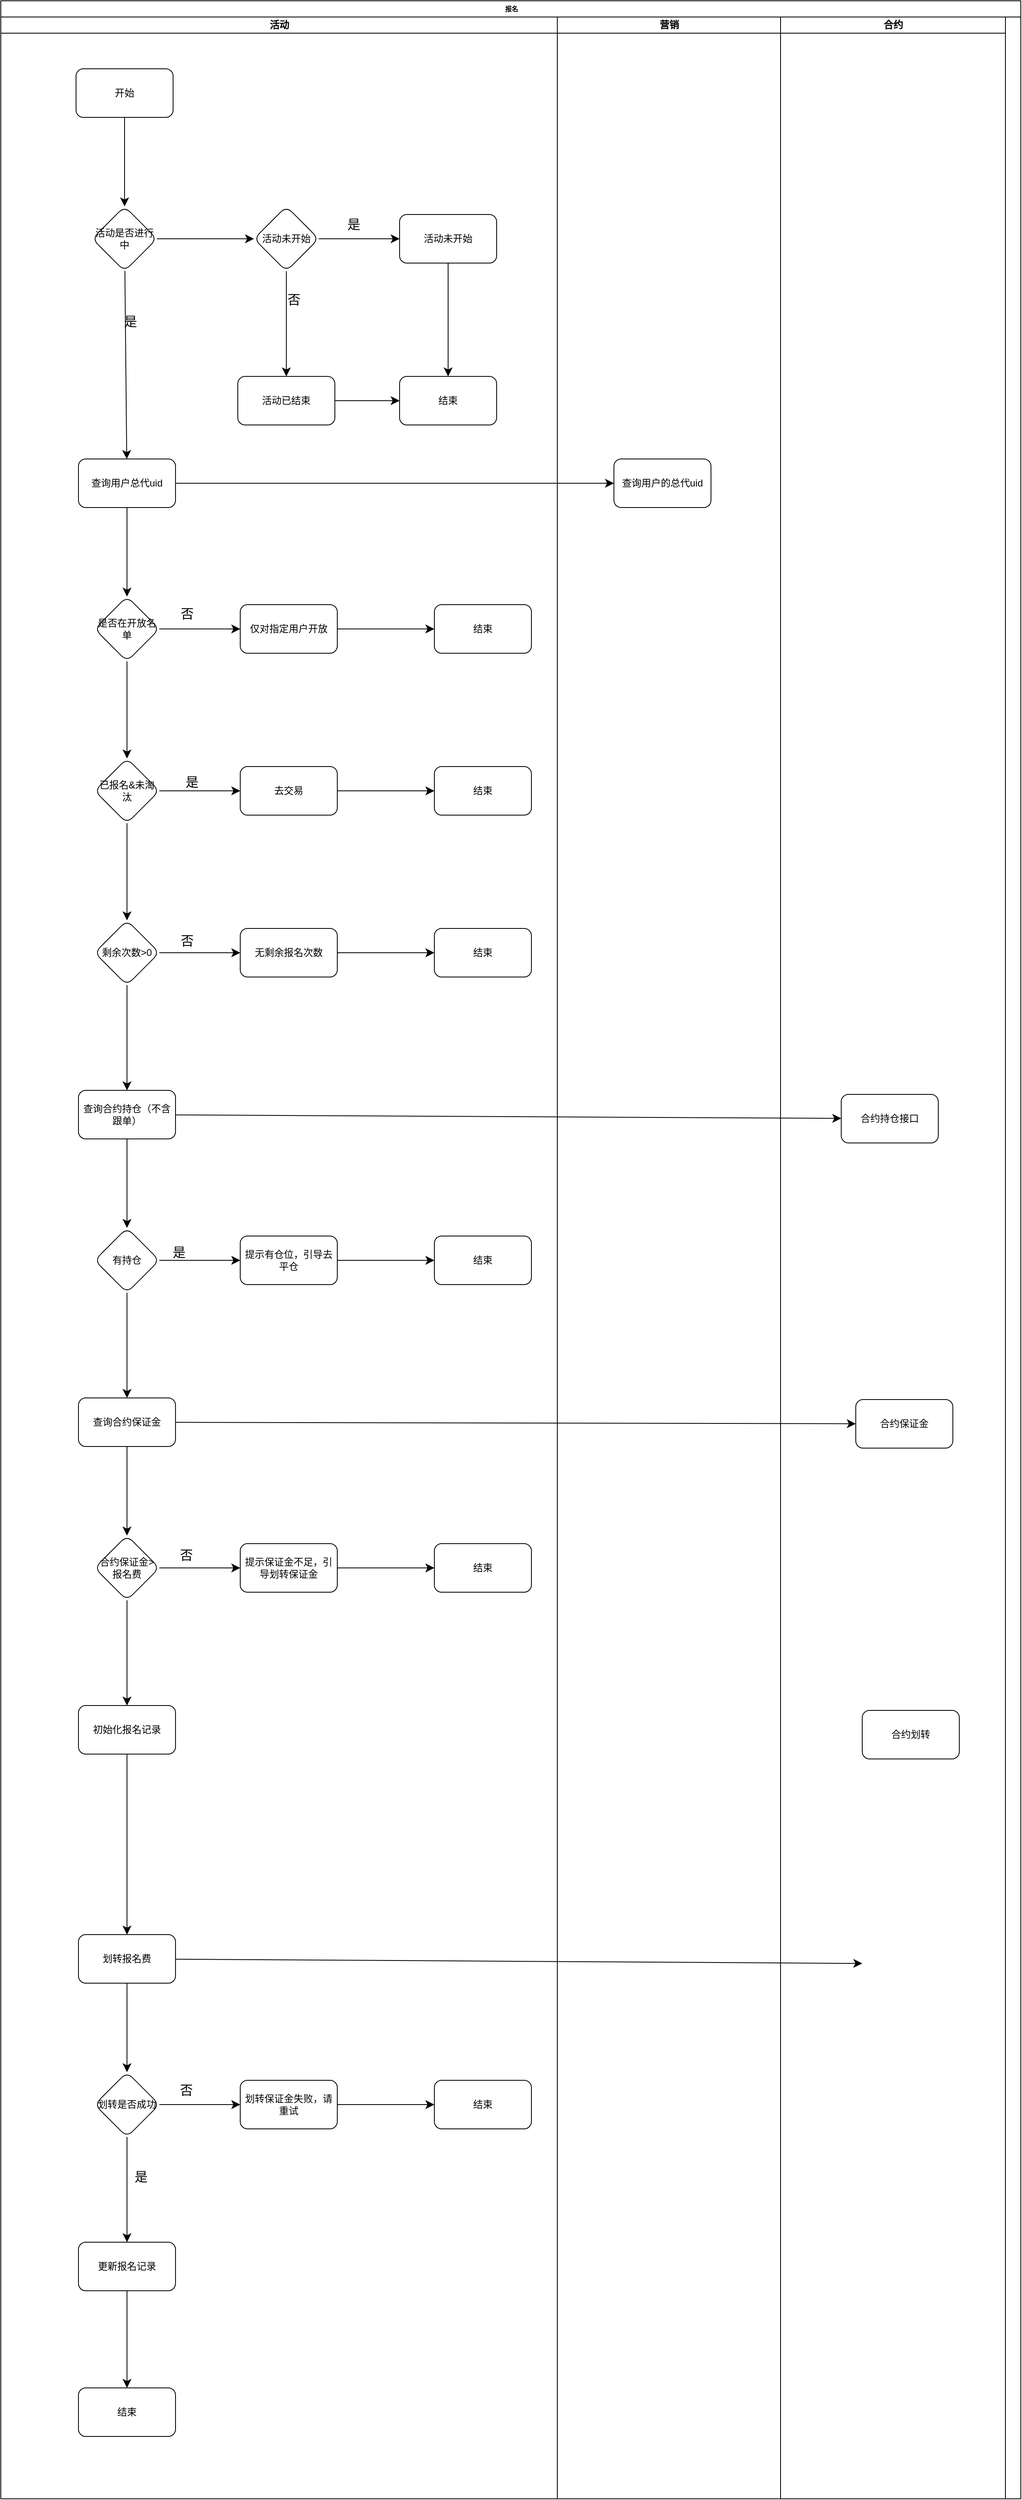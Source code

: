 <mxfile version="24.2.3" type="github">
  <diagram name="Page-1" id="74e2e168-ea6b-b213-b513-2b3c1d86103e">
    <mxGraphModel dx="954" dy="739" grid="0" gridSize="10" guides="1" tooltips="1" connect="1" arrows="1" fold="1" page="1" pageScale="1" pageWidth="1100" pageHeight="850" background="none" math="0" shadow="0">
      <root>
        <mxCell id="0" />
        <mxCell id="1" parent="0" />
        <mxCell id="77e6c97f196da883-1" value="报名" style="swimlane;html=1;childLayout=stackLayout;startSize=20;rounded=0;shadow=0;labelBackgroundColor=none;strokeWidth=1;fontFamily=Verdana;fontSize=8;align=center;" parent="1" vertex="1">
          <mxGeometry x="70" y="40" width="1261" height="3086" as="geometry" />
        </mxCell>
        <mxCell id="77e6c97f196da883-2" value="活动" style="swimlane;html=1;startSize=20;" parent="77e6c97f196da883-1" vertex="1">
          <mxGeometry y="20" width="688" height="3066" as="geometry" />
        </mxCell>
        <mxCell id="7L1N_wUHKzrK2IpRh_ph-5" value="" style="edgeStyle=none;curved=1;rounded=0;orthogonalLoop=1;jettySize=auto;html=1;fontSize=12;startSize=8;endSize=8;" edge="1" parent="77e6c97f196da883-2" source="7L1N_wUHKzrK2IpRh_ph-1" target="7L1N_wUHKzrK2IpRh_ph-4">
          <mxGeometry relative="1" as="geometry" />
        </mxCell>
        <mxCell id="7L1N_wUHKzrK2IpRh_ph-1" value="开始" style="rounded=1;whiteSpace=wrap;html=1;" vertex="1" parent="77e6c97f196da883-2">
          <mxGeometry x="93" y="64" width="120" height="60" as="geometry" />
        </mxCell>
        <mxCell id="7L1N_wUHKzrK2IpRh_ph-7" value="" style="edgeStyle=none;curved=1;rounded=0;orthogonalLoop=1;jettySize=auto;html=1;fontSize=12;startSize=8;endSize=8;" edge="1" parent="77e6c97f196da883-2" source="7L1N_wUHKzrK2IpRh_ph-4" target="7L1N_wUHKzrK2IpRh_ph-6">
          <mxGeometry relative="1" as="geometry" />
        </mxCell>
        <mxCell id="7L1N_wUHKzrK2IpRh_ph-10" value="" style="edgeStyle=none;curved=1;rounded=0;orthogonalLoop=1;jettySize=auto;html=1;fontSize=12;startSize=8;endSize=8;" edge="1" parent="77e6c97f196da883-2" source="7L1N_wUHKzrK2IpRh_ph-4" target="7L1N_wUHKzrK2IpRh_ph-9">
          <mxGeometry relative="1" as="geometry" />
        </mxCell>
        <mxCell id="7L1N_wUHKzrK2IpRh_ph-4" value="活动是否进行中" style="rhombus;whiteSpace=wrap;html=1;rounded=1;" vertex="1" parent="77e6c97f196da883-2">
          <mxGeometry x="113" y="234" width="80" height="80" as="geometry" />
        </mxCell>
        <mxCell id="7L1N_wUHKzrK2IpRh_ph-23" value="" style="edgeStyle=none;curved=1;rounded=0;orthogonalLoop=1;jettySize=auto;html=1;fontSize=12;startSize=8;endSize=8;" edge="1" parent="77e6c97f196da883-2" source="7L1N_wUHKzrK2IpRh_ph-6" target="7L1N_wUHKzrK2IpRh_ph-22">
          <mxGeometry relative="1" as="geometry" />
        </mxCell>
        <mxCell id="7L1N_wUHKzrK2IpRh_ph-6" value="查询用户总代uid" style="whiteSpace=wrap;html=1;rounded=1;" vertex="1" parent="77e6c97f196da883-2">
          <mxGeometry x="96" y="546" width="120" height="60" as="geometry" />
        </mxCell>
        <mxCell id="7L1N_wUHKzrK2IpRh_ph-12" value="" style="edgeStyle=none;curved=1;rounded=0;orthogonalLoop=1;jettySize=auto;html=1;fontSize=12;startSize=8;endSize=8;" edge="1" parent="77e6c97f196da883-2" source="7L1N_wUHKzrK2IpRh_ph-9" target="7L1N_wUHKzrK2IpRh_ph-11">
          <mxGeometry relative="1" as="geometry" />
        </mxCell>
        <mxCell id="7L1N_wUHKzrK2IpRh_ph-17" value="" style="edgeStyle=none;curved=1;rounded=0;orthogonalLoop=1;jettySize=auto;html=1;fontSize=12;startSize=8;endSize=8;" edge="1" parent="77e6c97f196da883-2" source="7L1N_wUHKzrK2IpRh_ph-9" target="7L1N_wUHKzrK2IpRh_ph-16">
          <mxGeometry relative="1" as="geometry" />
        </mxCell>
        <mxCell id="7L1N_wUHKzrK2IpRh_ph-9" value="活动未开始" style="rhombus;whiteSpace=wrap;html=1;rounded=1;" vertex="1" parent="77e6c97f196da883-2">
          <mxGeometry x="313" y="234" width="80" height="80" as="geometry" />
        </mxCell>
        <mxCell id="7L1N_wUHKzrK2IpRh_ph-15" value="" style="edgeStyle=none;curved=1;rounded=0;orthogonalLoop=1;jettySize=auto;html=1;fontSize=12;startSize=8;endSize=8;" edge="1" parent="77e6c97f196da883-2" source="7L1N_wUHKzrK2IpRh_ph-11" target="7L1N_wUHKzrK2IpRh_ph-14">
          <mxGeometry relative="1" as="geometry" />
        </mxCell>
        <mxCell id="7L1N_wUHKzrK2IpRh_ph-11" value="活动未开始" style="whiteSpace=wrap;html=1;rounded=1;" vertex="1" parent="77e6c97f196da883-2">
          <mxGeometry x="493" y="244" width="120" height="60" as="geometry" />
        </mxCell>
        <mxCell id="7L1N_wUHKzrK2IpRh_ph-14" value="结束" style="whiteSpace=wrap;html=1;rounded=1;" vertex="1" parent="77e6c97f196da883-2">
          <mxGeometry x="493" y="444" width="120" height="60" as="geometry" />
        </mxCell>
        <mxCell id="7L1N_wUHKzrK2IpRh_ph-19" style="edgeStyle=none;curved=1;rounded=0;orthogonalLoop=1;jettySize=auto;html=1;entryX=0;entryY=0.5;entryDx=0;entryDy=0;fontSize=12;startSize=8;endSize=8;" edge="1" parent="77e6c97f196da883-2" source="7L1N_wUHKzrK2IpRh_ph-16" target="7L1N_wUHKzrK2IpRh_ph-14">
          <mxGeometry relative="1" as="geometry" />
        </mxCell>
        <mxCell id="7L1N_wUHKzrK2IpRh_ph-16" value="活动已结束" style="whiteSpace=wrap;html=1;rounded=1;" vertex="1" parent="77e6c97f196da883-2">
          <mxGeometry x="293" y="444" width="120" height="60" as="geometry" />
        </mxCell>
        <mxCell id="7L1N_wUHKzrK2IpRh_ph-25" value="" style="edgeStyle=none;curved=1;rounded=0;orthogonalLoop=1;jettySize=auto;html=1;fontSize=12;startSize=8;endSize=8;" edge="1" parent="77e6c97f196da883-2" source="7L1N_wUHKzrK2IpRh_ph-22" target="7L1N_wUHKzrK2IpRh_ph-24">
          <mxGeometry relative="1" as="geometry" />
        </mxCell>
        <mxCell id="7L1N_wUHKzrK2IpRh_ph-30" value="" style="edgeStyle=none;curved=1;rounded=0;orthogonalLoop=1;jettySize=auto;html=1;fontSize=12;startSize=8;endSize=8;" edge="1" parent="77e6c97f196da883-2" source="7L1N_wUHKzrK2IpRh_ph-22" target="7L1N_wUHKzrK2IpRh_ph-29">
          <mxGeometry relative="1" as="geometry" />
        </mxCell>
        <mxCell id="7L1N_wUHKzrK2IpRh_ph-22" value="是否在开放名单" style="rhombus;whiteSpace=wrap;html=1;rounded=1;" vertex="1" parent="77e6c97f196da883-2">
          <mxGeometry x="116" y="716" width="80" height="80" as="geometry" />
        </mxCell>
        <mxCell id="7L1N_wUHKzrK2IpRh_ph-28" value="" style="edgeStyle=none;curved=1;rounded=0;orthogonalLoop=1;jettySize=auto;html=1;fontSize=12;startSize=8;endSize=8;" edge="1" parent="77e6c97f196da883-2" source="7L1N_wUHKzrK2IpRh_ph-24" target="7L1N_wUHKzrK2IpRh_ph-27">
          <mxGeometry relative="1" as="geometry" />
        </mxCell>
        <mxCell id="7L1N_wUHKzrK2IpRh_ph-24" value="仅对指定用户开放" style="whiteSpace=wrap;html=1;rounded=1;" vertex="1" parent="77e6c97f196da883-2">
          <mxGeometry x="296" y="726" width="120" height="60" as="geometry" />
        </mxCell>
        <mxCell id="7L1N_wUHKzrK2IpRh_ph-27" value="结束" style="whiteSpace=wrap;html=1;rounded=1;" vertex="1" parent="77e6c97f196da883-2">
          <mxGeometry x="536" y="726" width="120" height="60" as="geometry" />
        </mxCell>
        <mxCell id="7L1N_wUHKzrK2IpRh_ph-32" value="" style="edgeStyle=none;curved=1;rounded=0;orthogonalLoop=1;jettySize=auto;html=1;fontSize=12;startSize=8;endSize=8;" edge="1" parent="77e6c97f196da883-2" source="7L1N_wUHKzrK2IpRh_ph-29" target="7L1N_wUHKzrK2IpRh_ph-31">
          <mxGeometry relative="1" as="geometry" />
        </mxCell>
        <mxCell id="7L1N_wUHKzrK2IpRh_ph-37" value="" style="edgeStyle=none;curved=1;rounded=0;orthogonalLoop=1;jettySize=auto;html=1;fontSize=12;startSize=8;endSize=8;" edge="1" parent="77e6c97f196da883-2" source="7L1N_wUHKzrK2IpRh_ph-29" target="7L1N_wUHKzrK2IpRh_ph-36">
          <mxGeometry relative="1" as="geometry" />
        </mxCell>
        <mxCell id="7L1N_wUHKzrK2IpRh_ph-29" value="已报名&amp;amp;未淘汰" style="rhombus;whiteSpace=wrap;html=1;rounded=1;" vertex="1" parent="77e6c97f196da883-2">
          <mxGeometry x="116" y="916" width="80" height="80" as="geometry" />
        </mxCell>
        <mxCell id="7L1N_wUHKzrK2IpRh_ph-35" value="" style="edgeStyle=none;curved=1;rounded=0;orthogonalLoop=1;jettySize=auto;html=1;fontSize=12;startSize=8;endSize=8;" edge="1" parent="77e6c97f196da883-2" source="7L1N_wUHKzrK2IpRh_ph-31" target="7L1N_wUHKzrK2IpRh_ph-34">
          <mxGeometry relative="1" as="geometry" />
        </mxCell>
        <mxCell id="7L1N_wUHKzrK2IpRh_ph-31" value="去交易" style="whiteSpace=wrap;html=1;rounded=1;" vertex="1" parent="77e6c97f196da883-2">
          <mxGeometry x="296" y="926" width="120" height="60" as="geometry" />
        </mxCell>
        <mxCell id="7L1N_wUHKzrK2IpRh_ph-34" value="结束" style="whiteSpace=wrap;html=1;rounded=1;" vertex="1" parent="77e6c97f196da883-2">
          <mxGeometry x="536" y="926" width="120" height="60" as="geometry" />
        </mxCell>
        <mxCell id="7L1N_wUHKzrK2IpRh_ph-39" value="" style="edgeStyle=none;curved=1;rounded=0;orthogonalLoop=1;jettySize=auto;html=1;fontSize=12;startSize=8;endSize=8;" edge="1" parent="77e6c97f196da883-2" source="7L1N_wUHKzrK2IpRh_ph-36" target="7L1N_wUHKzrK2IpRh_ph-38">
          <mxGeometry relative="1" as="geometry" />
        </mxCell>
        <mxCell id="7L1N_wUHKzrK2IpRh_ph-44" value="" style="edgeStyle=none;curved=1;rounded=0;orthogonalLoop=1;jettySize=auto;html=1;fontSize=12;startSize=8;endSize=8;" edge="1" parent="77e6c97f196da883-2" source="7L1N_wUHKzrK2IpRh_ph-36" target="7L1N_wUHKzrK2IpRh_ph-43">
          <mxGeometry relative="1" as="geometry" />
        </mxCell>
        <mxCell id="7L1N_wUHKzrK2IpRh_ph-36" value="剩余次数&amp;gt;0" style="rhombus;whiteSpace=wrap;html=1;rounded=1;" vertex="1" parent="77e6c97f196da883-2">
          <mxGeometry x="116" y="1116" width="80" height="80" as="geometry" />
        </mxCell>
        <mxCell id="7L1N_wUHKzrK2IpRh_ph-42" value="" style="edgeStyle=none;curved=1;rounded=0;orthogonalLoop=1;jettySize=auto;html=1;fontSize=12;startSize=8;endSize=8;" edge="1" parent="77e6c97f196da883-2" source="7L1N_wUHKzrK2IpRh_ph-38" target="7L1N_wUHKzrK2IpRh_ph-41">
          <mxGeometry relative="1" as="geometry" />
        </mxCell>
        <mxCell id="7L1N_wUHKzrK2IpRh_ph-38" value="无剩余报名次数" style="whiteSpace=wrap;html=1;rounded=1;" vertex="1" parent="77e6c97f196da883-2">
          <mxGeometry x="296" y="1126" width="120" height="60" as="geometry" />
        </mxCell>
        <mxCell id="7L1N_wUHKzrK2IpRh_ph-41" value="结束" style="whiteSpace=wrap;html=1;rounded=1;" vertex="1" parent="77e6c97f196da883-2">
          <mxGeometry x="536" y="1126" width="120" height="60" as="geometry" />
        </mxCell>
        <mxCell id="7L1N_wUHKzrK2IpRh_ph-48" value="" style="edgeStyle=none;curved=1;rounded=0;orthogonalLoop=1;jettySize=auto;html=1;fontSize=12;startSize=8;endSize=8;" edge="1" parent="77e6c97f196da883-2" source="7L1N_wUHKzrK2IpRh_ph-43" target="7L1N_wUHKzrK2IpRh_ph-47">
          <mxGeometry relative="1" as="geometry" />
        </mxCell>
        <mxCell id="7L1N_wUHKzrK2IpRh_ph-43" value="查询合约持仓（不含跟单）" style="whiteSpace=wrap;html=1;rounded=1;" vertex="1" parent="77e6c97f196da883-2">
          <mxGeometry x="96" y="1326" width="120" height="60" as="geometry" />
        </mxCell>
        <mxCell id="7L1N_wUHKzrK2IpRh_ph-50" value="" style="edgeStyle=none;curved=1;rounded=0;orthogonalLoop=1;jettySize=auto;html=1;fontSize=12;startSize=8;endSize=8;" edge="1" parent="77e6c97f196da883-2" source="7L1N_wUHKzrK2IpRh_ph-47" target="7L1N_wUHKzrK2IpRh_ph-49">
          <mxGeometry relative="1" as="geometry" />
        </mxCell>
        <mxCell id="7L1N_wUHKzrK2IpRh_ph-55" value="" style="edgeStyle=none;curved=1;rounded=0;orthogonalLoop=1;jettySize=auto;html=1;fontSize=12;startSize=8;endSize=8;" edge="1" parent="77e6c97f196da883-2" source="7L1N_wUHKzrK2IpRh_ph-47" target="7L1N_wUHKzrK2IpRh_ph-54">
          <mxGeometry relative="1" as="geometry" />
        </mxCell>
        <mxCell id="7L1N_wUHKzrK2IpRh_ph-47" value="有持仓" style="rhombus;whiteSpace=wrap;html=1;rounded=1;" vertex="1" parent="77e6c97f196da883-2">
          <mxGeometry x="116" y="1496" width="80" height="80" as="geometry" />
        </mxCell>
        <mxCell id="7L1N_wUHKzrK2IpRh_ph-52" value="" style="edgeStyle=none;curved=1;rounded=0;orthogonalLoop=1;jettySize=auto;html=1;fontSize=12;startSize=8;endSize=8;" edge="1" parent="77e6c97f196da883-2" source="7L1N_wUHKzrK2IpRh_ph-49" target="7L1N_wUHKzrK2IpRh_ph-51">
          <mxGeometry relative="1" as="geometry" />
        </mxCell>
        <mxCell id="7L1N_wUHKzrK2IpRh_ph-49" value="提示有仓位，引导去平仓" style="whiteSpace=wrap;html=1;rounded=1;" vertex="1" parent="77e6c97f196da883-2">
          <mxGeometry x="296" y="1506" width="120" height="60" as="geometry" />
        </mxCell>
        <mxCell id="7L1N_wUHKzrK2IpRh_ph-51" value="结束" style="whiteSpace=wrap;html=1;rounded=1;" vertex="1" parent="77e6c97f196da883-2">
          <mxGeometry x="536" y="1506" width="120" height="60" as="geometry" />
        </mxCell>
        <mxCell id="7L1N_wUHKzrK2IpRh_ph-59" value="" style="edgeStyle=none;curved=1;rounded=0;orthogonalLoop=1;jettySize=auto;html=1;fontSize=12;startSize=8;endSize=8;" edge="1" parent="77e6c97f196da883-2" source="7L1N_wUHKzrK2IpRh_ph-54" target="7L1N_wUHKzrK2IpRh_ph-58">
          <mxGeometry relative="1" as="geometry" />
        </mxCell>
        <mxCell id="7L1N_wUHKzrK2IpRh_ph-54" value="查询合约保证金" style="whiteSpace=wrap;html=1;rounded=1;" vertex="1" parent="77e6c97f196da883-2">
          <mxGeometry x="96" y="1706" width="120" height="60" as="geometry" />
        </mxCell>
        <mxCell id="7L1N_wUHKzrK2IpRh_ph-61" value="" style="edgeStyle=none;curved=1;rounded=0;orthogonalLoop=1;jettySize=auto;html=1;fontSize=12;startSize=8;endSize=8;" edge="1" parent="77e6c97f196da883-2" source="7L1N_wUHKzrK2IpRh_ph-58" target="7L1N_wUHKzrK2IpRh_ph-60">
          <mxGeometry relative="1" as="geometry" />
        </mxCell>
        <mxCell id="7L1N_wUHKzrK2IpRh_ph-80" value="" style="edgeStyle=none;curved=1;rounded=0;orthogonalLoop=1;jettySize=auto;html=1;fontSize=12;startSize=8;endSize=8;" edge="1" parent="77e6c97f196da883-2" source="7L1N_wUHKzrK2IpRh_ph-58" target="7L1N_wUHKzrK2IpRh_ph-79">
          <mxGeometry relative="1" as="geometry" />
        </mxCell>
        <mxCell id="7L1N_wUHKzrK2IpRh_ph-58" value="合约保证金&amp;gt;报名费" style="rhombus;whiteSpace=wrap;html=1;rounded=1;" vertex="1" parent="77e6c97f196da883-2">
          <mxGeometry x="116" y="1876" width="80" height="80" as="geometry" />
        </mxCell>
        <mxCell id="7L1N_wUHKzrK2IpRh_ph-64" value="" style="edgeStyle=none;curved=1;rounded=0;orthogonalLoop=1;jettySize=auto;html=1;fontSize=12;startSize=8;endSize=8;" edge="1" parent="77e6c97f196da883-2" source="7L1N_wUHKzrK2IpRh_ph-60" target="7L1N_wUHKzrK2IpRh_ph-63">
          <mxGeometry relative="1" as="geometry" />
        </mxCell>
        <mxCell id="7L1N_wUHKzrK2IpRh_ph-60" value="提示保证金不足，引导划转保证金" style="whiteSpace=wrap;html=1;rounded=1;" vertex="1" parent="77e6c97f196da883-2">
          <mxGeometry x="296" y="1886" width="120" height="60" as="geometry" />
        </mxCell>
        <mxCell id="7L1N_wUHKzrK2IpRh_ph-63" value="结束" style="whiteSpace=wrap;html=1;rounded=1;" vertex="1" parent="77e6c97f196da883-2">
          <mxGeometry x="536" y="1886" width="120" height="60" as="geometry" />
        </mxCell>
        <mxCell id="7L1N_wUHKzrK2IpRh_ph-70" value="" style="edgeStyle=none;curved=1;rounded=0;orthogonalLoop=1;jettySize=auto;html=1;fontSize=12;startSize=8;endSize=8;" edge="1" parent="77e6c97f196da883-2" source="7L1N_wUHKzrK2IpRh_ph-65" target="7L1N_wUHKzrK2IpRh_ph-69">
          <mxGeometry relative="1" as="geometry" />
        </mxCell>
        <mxCell id="7L1N_wUHKzrK2IpRh_ph-65" value="划转报名费" style="whiteSpace=wrap;html=1;rounded=1;" vertex="1" parent="77e6c97f196da883-2">
          <mxGeometry x="96" y="2369" width="120" height="60" as="geometry" />
        </mxCell>
        <mxCell id="7L1N_wUHKzrK2IpRh_ph-72" value="" style="edgeStyle=none;curved=1;rounded=0;orthogonalLoop=1;jettySize=auto;html=1;fontSize=12;startSize=8;endSize=8;" edge="1" parent="77e6c97f196da883-2" source="7L1N_wUHKzrK2IpRh_ph-69" target="7L1N_wUHKzrK2IpRh_ph-71">
          <mxGeometry relative="1" as="geometry" />
        </mxCell>
        <mxCell id="7L1N_wUHKzrK2IpRh_ph-77" value="" style="edgeStyle=none;curved=1;rounded=0;orthogonalLoop=1;jettySize=auto;html=1;fontSize=12;startSize=8;endSize=8;" edge="1" parent="77e6c97f196da883-2" source="7L1N_wUHKzrK2IpRh_ph-69" target="7L1N_wUHKzrK2IpRh_ph-76">
          <mxGeometry relative="1" as="geometry" />
        </mxCell>
        <mxCell id="7L1N_wUHKzrK2IpRh_ph-69" value="划转是否成功" style="rhombus;whiteSpace=wrap;html=1;rounded=1;" vertex="1" parent="77e6c97f196da883-2">
          <mxGeometry x="116" y="2539" width="80" height="80" as="geometry" />
        </mxCell>
        <mxCell id="7L1N_wUHKzrK2IpRh_ph-75" value="" style="edgeStyle=none;curved=1;rounded=0;orthogonalLoop=1;jettySize=auto;html=1;fontSize=12;startSize=8;endSize=8;" edge="1" parent="77e6c97f196da883-2" source="7L1N_wUHKzrK2IpRh_ph-71" target="7L1N_wUHKzrK2IpRh_ph-74">
          <mxGeometry relative="1" as="geometry" />
        </mxCell>
        <mxCell id="7L1N_wUHKzrK2IpRh_ph-71" value="划转保证金失败，请重试" style="whiteSpace=wrap;html=1;rounded=1;" vertex="1" parent="77e6c97f196da883-2">
          <mxGeometry x="296" y="2549" width="120" height="60" as="geometry" />
        </mxCell>
        <mxCell id="7L1N_wUHKzrK2IpRh_ph-74" value="结束" style="whiteSpace=wrap;html=1;rounded=1;" vertex="1" parent="77e6c97f196da883-2">
          <mxGeometry x="536" y="2549" width="120" height="60" as="geometry" />
        </mxCell>
        <mxCell id="7L1N_wUHKzrK2IpRh_ph-83" value="" style="edgeStyle=none;curved=1;rounded=0;orthogonalLoop=1;jettySize=auto;html=1;fontSize=12;startSize=8;endSize=8;" edge="1" parent="77e6c97f196da883-2" source="7L1N_wUHKzrK2IpRh_ph-76" target="7L1N_wUHKzrK2IpRh_ph-82">
          <mxGeometry relative="1" as="geometry" />
        </mxCell>
        <mxCell id="7L1N_wUHKzrK2IpRh_ph-76" value="更新报名记录" style="whiteSpace=wrap;html=1;rounded=1;" vertex="1" parent="77e6c97f196da883-2">
          <mxGeometry x="96" y="2749" width="120" height="60" as="geometry" />
        </mxCell>
        <mxCell id="7L1N_wUHKzrK2IpRh_ph-68" value="" style="edgeStyle=none;curved=1;rounded=0;orthogonalLoop=1;jettySize=auto;html=1;fontSize=12;startSize=8;endSize=8;" edge="1" parent="77e6c97f196da883-2" source="7L1N_wUHKzrK2IpRh_ph-65">
          <mxGeometry relative="1" as="geometry">
            <mxPoint x="1065" y="2404.628" as="targetPoint" />
          </mxGeometry>
        </mxCell>
        <mxCell id="7L1N_wUHKzrK2IpRh_ph-73" value="否" style="text;html=1;align=center;verticalAlign=middle;resizable=0;points=[];autosize=1;strokeColor=none;fillColor=none;fontSize=16;" vertex="1" parent="77e6c97f196da883-2">
          <mxGeometry x="211.5" y="2545.5" width="34" height="31" as="geometry" />
        </mxCell>
        <mxCell id="7L1N_wUHKzrK2IpRh_ph-78" value="是" style="text;html=1;align=center;verticalAlign=middle;resizable=0;points=[];autosize=1;strokeColor=none;fillColor=none;fontSize=16;" vertex="1" parent="77e6c97f196da883-2">
          <mxGeometry x="155.5" y="2652.5" width="34" height="31" as="geometry" />
        </mxCell>
        <mxCell id="7L1N_wUHKzrK2IpRh_ph-81" style="edgeStyle=none;curved=1;rounded=0;orthogonalLoop=1;jettySize=auto;html=1;entryX=0.5;entryY=0;entryDx=0;entryDy=0;fontSize=12;startSize=8;endSize=8;" edge="1" parent="77e6c97f196da883-2" source="7L1N_wUHKzrK2IpRh_ph-79" target="7L1N_wUHKzrK2IpRh_ph-65">
          <mxGeometry relative="1" as="geometry" />
        </mxCell>
        <mxCell id="7L1N_wUHKzrK2IpRh_ph-79" value="初始化报名记录" style="whiteSpace=wrap;html=1;rounded=1;" vertex="1" parent="77e6c97f196da883-2">
          <mxGeometry x="96" y="2086" width="120" height="60" as="geometry" />
        </mxCell>
        <mxCell id="7L1N_wUHKzrK2IpRh_ph-82" value="结束" style="whiteSpace=wrap;html=1;rounded=1;" vertex="1" parent="77e6c97f196da883-2">
          <mxGeometry x="96" y="2929" width="120" height="60" as="geometry" />
        </mxCell>
        <mxCell id="77e6c97f196da883-3" value="营销" style="swimlane;html=1;startSize=20;" parent="77e6c97f196da883-1" vertex="1">
          <mxGeometry x="688" y="20" width="276" height="3066" as="geometry" />
        </mxCell>
        <mxCell id="7L1N_wUHKzrK2IpRh_ph-20" value="查询用户的总代uid" style="whiteSpace=wrap;html=1;rounded=1;" vertex="1" parent="77e6c97f196da883-3">
          <mxGeometry x="70" y="546" width="120" height="60" as="geometry" />
        </mxCell>
        <mxCell id="77e6c97f196da883-4" value="合约" style="swimlane;html=1;startSize=20;" parent="77e6c97f196da883-1" vertex="1">
          <mxGeometry x="964" y="20" width="278" height="3066" as="geometry" />
        </mxCell>
        <mxCell id="7L1N_wUHKzrK2IpRh_ph-45" value="合约持仓接口" style="whiteSpace=wrap;html=1;rounded=1;" vertex="1" parent="77e6c97f196da883-4">
          <mxGeometry x="75" y="1331" width="120" height="60" as="geometry" />
        </mxCell>
        <mxCell id="7L1N_wUHKzrK2IpRh_ph-56" value="合约保证金" style="whiteSpace=wrap;html=1;rounded=1;" vertex="1" parent="77e6c97f196da883-4">
          <mxGeometry x="93" y="1708" width="120" height="60" as="geometry" />
        </mxCell>
        <mxCell id="7L1N_wUHKzrK2IpRh_ph-67" value="合约划转" style="whiteSpace=wrap;html=1;rounded=1;" vertex="1" parent="77e6c97f196da883-4">
          <mxGeometry x="101" y="2092" width="120" height="60" as="geometry" />
        </mxCell>
        <mxCell id="7L1N_wUHKzrK2IpRh_ph-21" value="" style="edgeStyle=none;curved=1;rounded=0;orthogonalLoop=1;jettySize=auto;html=1;fontSize=12;startSize=8;endSize=8;" edge="1" parent="77e6c97f196da883-1" source="7L1N_wUHKzrK2IpRh_ph-6" target="7L1N_wUHKzrK2IpRh_ph-20">
          <mxGeometry relative="1" as="geometry" />
        </mxCell>
        <mxCell id="7L1N_wUHKzrK2IpRh_ph-46" value="" style="edgeStyle=none;curved=1;rounded=0;orthogonalLoop=1;jettySize=auto;html=1;fontSize=12;startSize=8;endSize=8;" edge="1" parent="77e6c97f196da883-1" source="7L1N_wUHKzrK2IpRh_ph-43" target="7L1N_wUHKzrK2IpRh_ph-45">
          <mxGeometry relative="1" as="geometry" />
        </mxCell>
        <mxCell id="7L1N_wUHKzrK2IpRh_ph-57" value="" style="edgeStyle=none;curved=1;rounded=0;orthogonalLoop=1;jettySize=auto;html=1;fontSize=12;startSize=8;endSize=8;" edge="1" parent="77e6c97f196da883-1" source="7L1N_wUHKzrK2IpRh_ph-54" target="7L1N_wUHKzrK2IpRh_ph-56">
          <mxGeometry relative="1" as="geometry" />
        </mxCell>
        <mxCell id="7L1N_wUHKzrK2IpRh_ph-8" value="是" style="text;html=1;align=center;verticalAlign=middle;resizable=0;points=[];autosize=1;strokeColor=none;fillColor=none;fontSize=16;" vertex="1" parent="1">
          <mxGeometry x="212.5" y="420.5" width="34" height="31" as="geometry" />
        </mxCell>
        <mxCell id="7L1N_wUHKzrK2IpRh_ph-13" value="是" style="text;html=1;align=center;verticalAlign=middle;resizable=0;points=[];autosize=1;strokeColor=none;fillColor=none;fontSize=16;" vertex="1" parent="1">
          <mxGeometry x="488.5" y="300.5" width="34" height="31" as="geometry" />
        </mxCell>
        <mxCell id="7L1N_wUHKzrK2IpRh_ph-18" value="否" style="text;html=1;align=center;verticalAlign=middle;resizable=0;points=[];autosize=1;strokeColor=none;fillColor=none;fontSize=16;" vertex="1" parent="1">
          <mxGeometry x="414.5" y="393.5" width="34" height="31" as="geometry" />
        </mxCell>
        <mxCell id="7L1N_wUHKzrK2IpRh_ph-26" value="否" style="text;html=1;align=center;verticalAlign=middle;resizable=0;points=[];autosize=1;strokeColor=none;fillColor=none;fontSize=16;" vertex="1" parent="1">
          <mxGeometry x="282.5" y="781.5" width="34" height="31" as="geometry" />
        </mxCell>
        <mxCell id="7L1N_wUHKzrK2IpRh_ph-33" value="是" style="text;html=1;align=center;verticalAlign=middle;resizable=0;points=[];autosize=1;strokeColor=none;fillColor=none;fontSize=16;" vertex="1" parent="1">
          <mxGeometry x="288.5" y="989.5" width="34" height="31" as="geometry" />
        </mxCell>
        <mxCell id="7L1N_wUHKzrK2IpRh_ph-40" value="否" style="text;html=1;align=center;verticalAlign=middle;resizable=0;points=[];autosize=1;strokeColor=none;fillColor=none;fontSize=16;" vertex="1" parent="1">
          <mxGeometry x="282.5" y="1185.5" width="34" height="31" as="geometry" />
        </mxCell>
        <mxCell id="7L1N_wUHKzrK2IpRh_ph-53" value="是" style="text;html=1;align=center;verticalAlign=middle;resizable=0;points=[];autosize=1;strokeColor=none;fillColor=none;fontSize=16;" vertex="1" parent="1">
          <mxGeometry x="272.5" y="1570.5" width="34" height="31" as="geometry" />
        </mxCell>
        <mxCell id="7L1N_wUHKzrK2IpRh_ph-62" value="否" style="text;html=1;align=center;verticalAlign=middle;resizable=0;points=[];autosize=1;strokeColor=none;fillColor=none;fontSize=16;" vertex="1" parent="1">
          <mxGeometry x="281.5" y="1944.5" width="34" height="31" as="geometry" />
        </mxCell>
      </root>
    </mxGraphModel>
  </diagram>
</mxfile>
